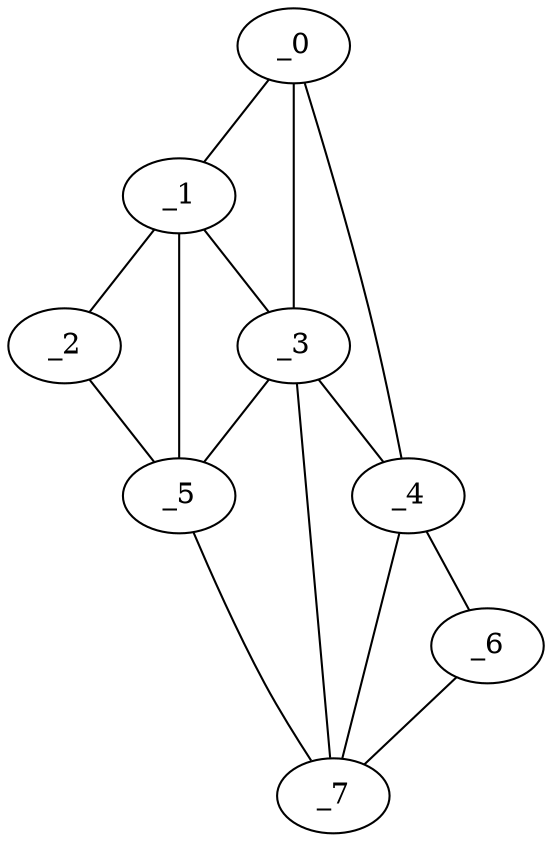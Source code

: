 graph "obj65__115.gxl" {
	_0	 [x=35,
		y=28];
	_1	 [x=37,
		y=122];
	_0 -- _1	 [valence=1];
	_3	 [x=60,
		y=38];
	_0 -- _3	 [valence=2];
	_4	 [x=71,
		y=2];
	_0 -- _4	 [valence=1];
	_2	 [x=59,
		y=126];
	_1 -- _2	 [valence=1];
	_1 -- _3	 [valence=2];
	_5	 [x=89,
		y=101];
	_1 -- _5	 [valence=2];
	_2 -- _5	 [valence=1];
	_3 -- _4	 [valence=2];
	_3 -- _5	 [valence=1];
	_7	 [x=96,
		y=14];
	_3 -- _7	 [valence=2];
	_6	 [x=94,
		y=7];
	_4 -- _6	 [valence=1];
	_4 -- _7	 [valence=2];
	_5 -- _7	 [valence=1];
	_6 -- _7	 [valence=1];
}
